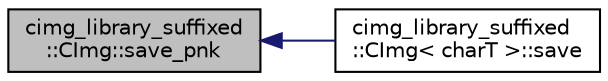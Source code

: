 digraph "cimg_library_suffixed::CImg::save_pnk"
{
  edge [fontname="Helvetica",fontsize="10",labelfontname="Helvetica",labelfontsize="10"];
  node [fontname="Helvetica",fontsize="10",shape=record];
  rankdir="LR";
  Node1 [label="cimg_library_suffixed\l::CImg::save_pnk",height=0.2,width=0.4,color="black", fillcolor="grey75", style="filled" fontcolor="black"];
  Node1 -> Node2 [dir="back",color="midnightblue",fontsize="10",style="solid",fontname="Helvetica"];
  Node2 [label="cimg_library_suffixed\l::CImg\< charT \>::save",height=0.2,width=0.4,color="black", fillcolor="white", style="filled",URL="$structcimg__library__suffixed_1_1_c_img.html#af355e7c3b3fbe905190a97830086bcde",tooltip="Save image as a file."];
}
